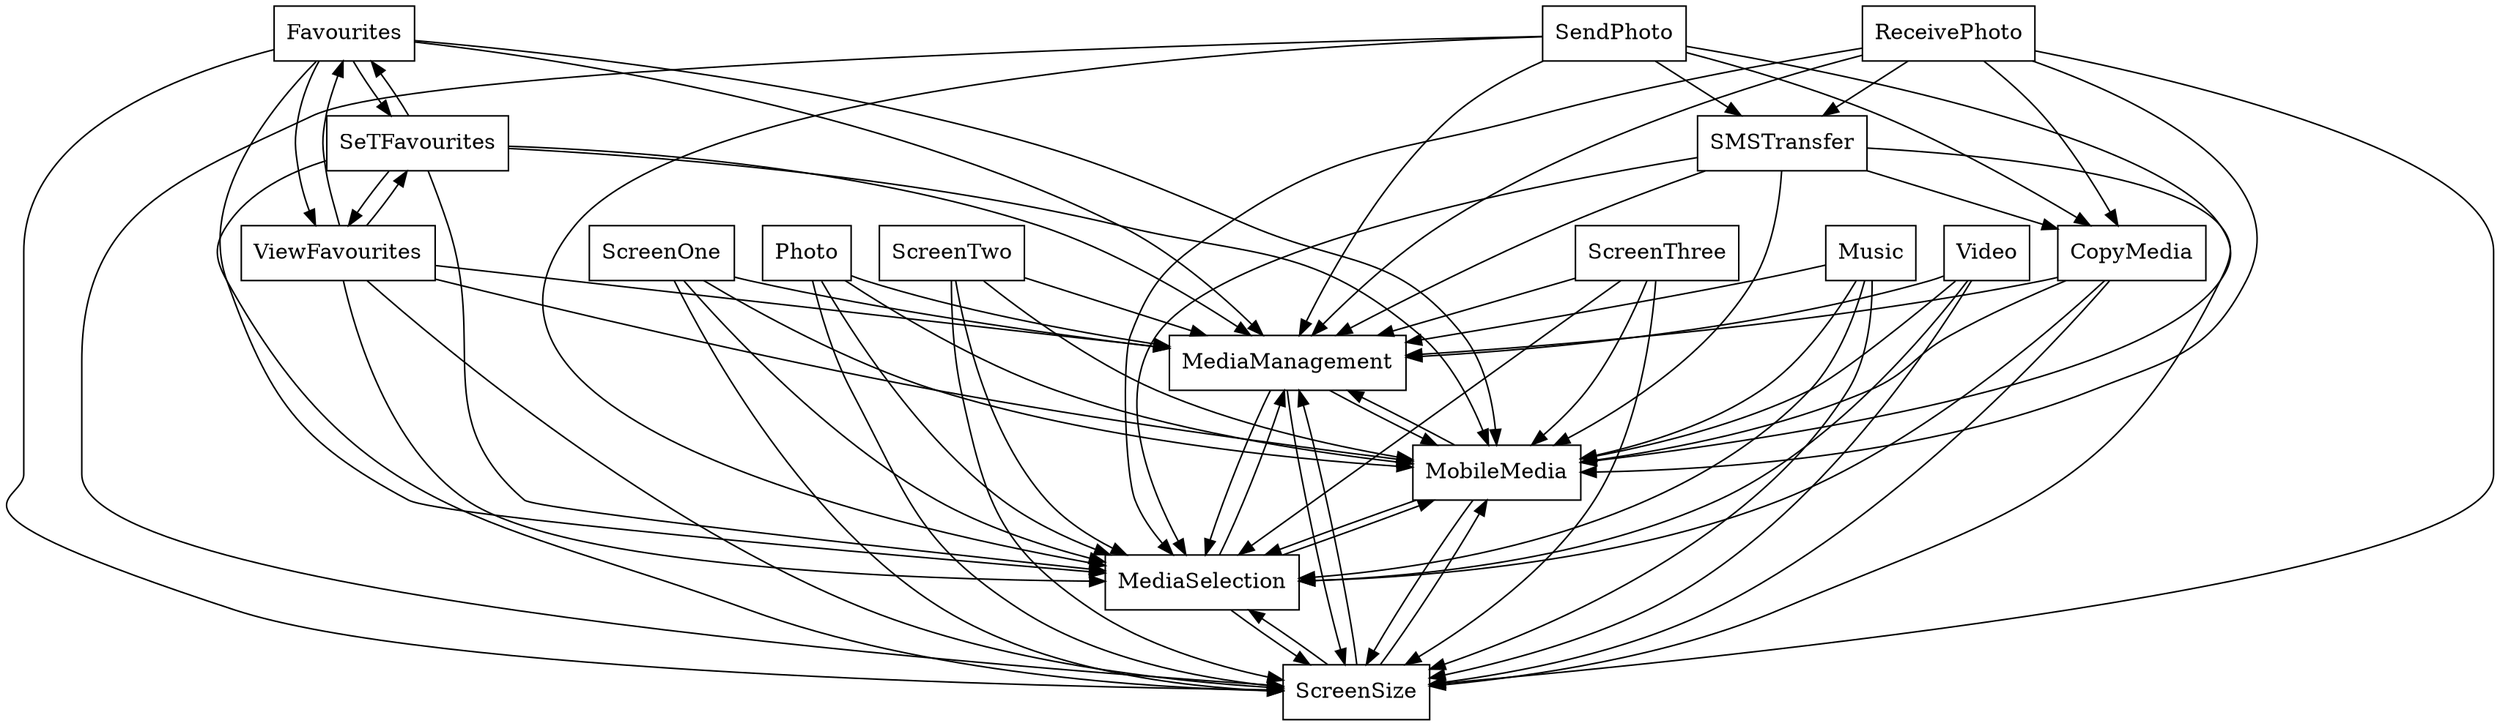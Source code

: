 digraph{
graph [rankdir=TB];
node [shape=box];
edge [arrowhead=normal];
0[label="ScreenThree",]
1[label="SendPhoto",]
2[label="ScreenOne",]
3[label="Photo",]
4[label="ScreenTwo",]
5[label="SMSTransfer",]
6[label="MediaManagement",]
7[label="Favourites",]
8[label="MobileMedia",]
9[label="ScreenSize",]
10[label="Music",]
11[label="MediaSelection",]
12[label="ReceivePhoto",]
13[label="SeTFavourites",]
14[label="CopyMedia",]
15[label="Video",]
16[label="ViewFavourites",]
0->6[label="",]
0->8[label="",]
0->9[label="",]
0->11[label="",]
1->5[label="",]
1->6[label="",]
1->8[label="",]
1->9[label="",]
1->11[label="",]
1->14[label="",]
2->6[label="",]
2->8[label="",]
2->9[label="",]
2->11[label="",]
3->6[label="",]
3->8[label="",]
3->9[label="",]
3->11[label="",]
4->6[label="",]
4->8[label="",]
4->9[label="",]
4->11[label="",]
5->6[label="",]
5->8[label="",]
5->9[label="",]
5->11[label="",]
5->14[label="",]
6->8[label="",]
6->9[label="",]
6->11[label="",]
7->6[label="",]
7->8[label="",]
7->9[label="",]
7->11[label="",]
7->13[label="",]
7->16[label="",]
8->6[label="",]
8->9[label="",]
8->11[label="",]
9->6[label="",]
9->8[label="",]
9->11[label="",]
10->6[label="",]
10->8[label="",]
10->9[label="",]
10->11[label="",]
11->6[label="",]
11->8[label="",]
11->9[label="",]
12->5[label="",]
12->6[label="",]
12->8[label="",]
12->9[label="",]
12->11[label="",]
12->14[label="",]
13->6[label="",]
13->7[label="",]
13->8[label="",]
13->9[label="",]
13->11[label="",]
13->16[label="",]
14->6[label="",]
14->8[label="",]
14->9[label="",]
14->11[label="",]
15->6[label="",]
15->8[label="",]
15->9[label="",]
15->11[label="",]
16->6[label="",]
16->7[label="",]
16->8[label="",]
16->9[label="",]
16->11[label="",]
16->13[label="",]
}
